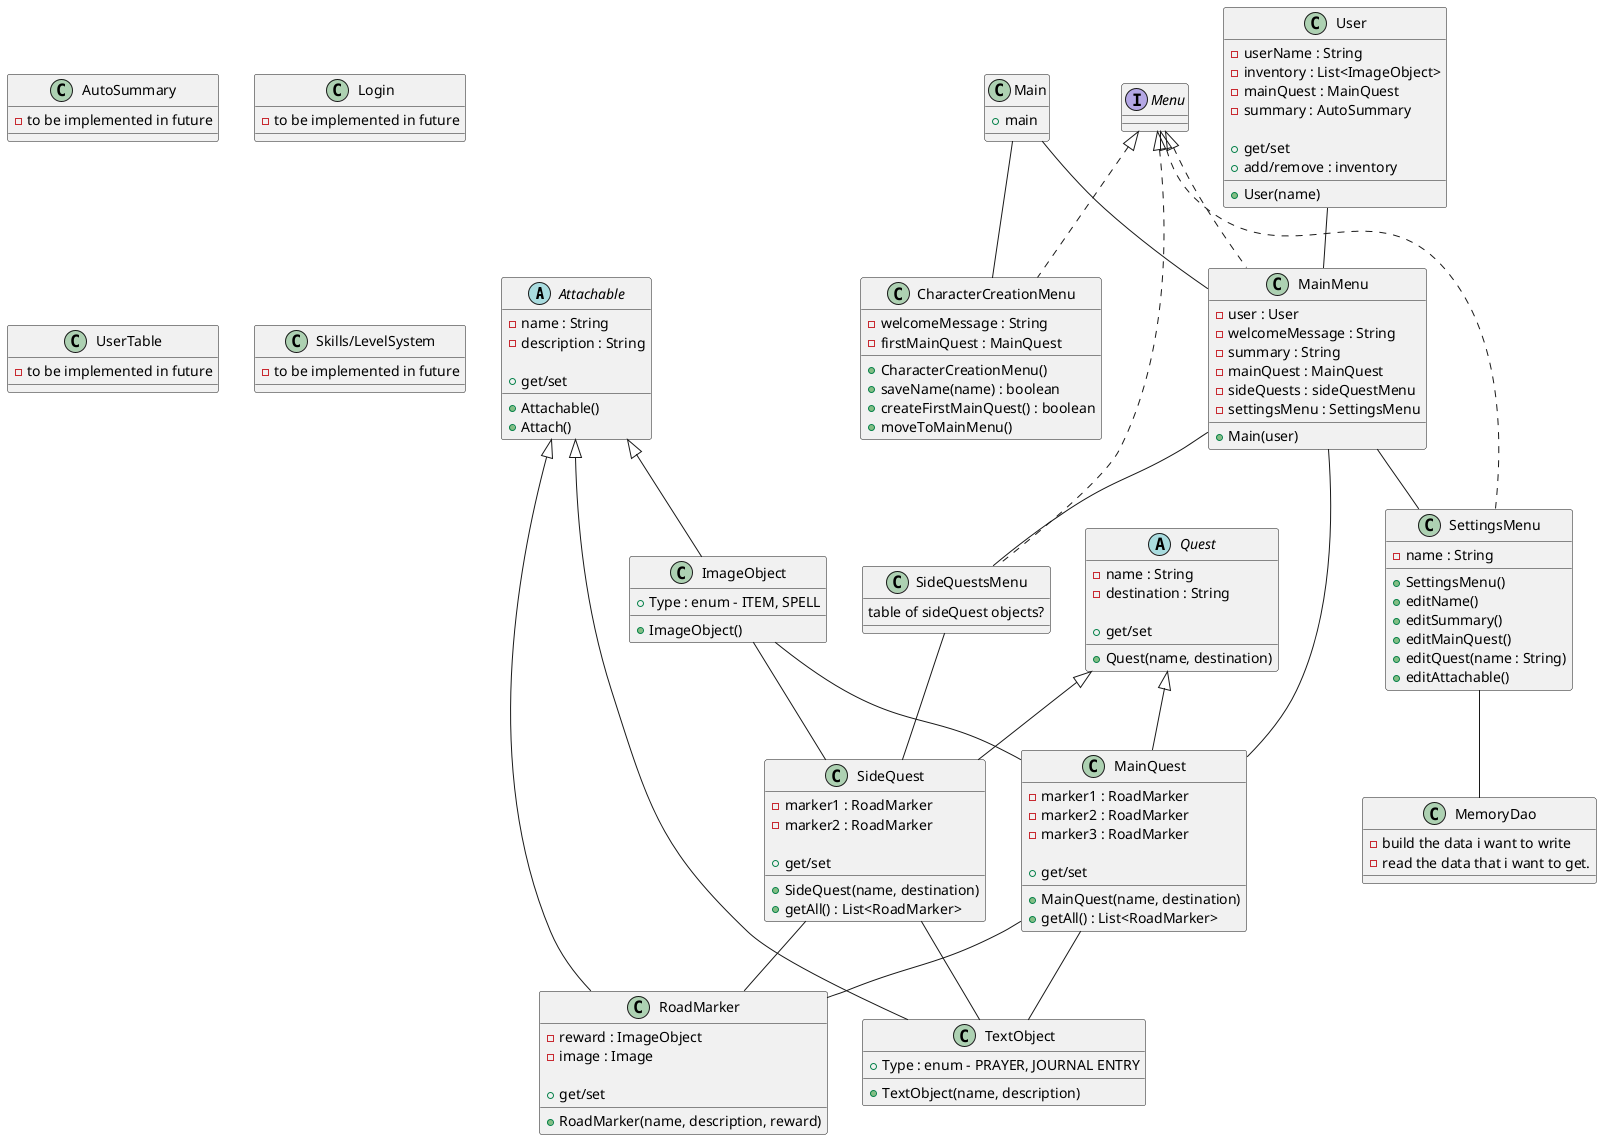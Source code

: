 @startuml

abstract Attachable {
- name : String
- description : String

+ Attachable()
+ Attach()
+ get/set
}

class AutoSummary {
- to be implemented in future
}

class ImageObject extends Attachable {
+ ImageObject()
+ Type : enum - ITEM, SPELL
}

class RoadMarker extends Attachable {
- reward : ImageObject
- image : Image

+ RoadMarker(name, description, reward)
+ get/set
}

class TextObject extends Attachable {
+ TextObject(name, description)
+ Type : enum - PRAYER, JOURNAL ENTRY
}

class MemoryDao {
- build the data i want to write
-read the data that i want to get.
}

class CharacterCreationMenu implements Menu {
- welcomeMessage : String
- firstMainQuest : MainQuest

+ CharacterCreationMenu()
+ saveName(name) : boolean
+ createFirstMainQuest() : boolean
+ moveToMainMenu()
}

class MainMenu implements Menu {
- user : User
- welcomeMessage : String
- summary : String
- mainQuest : MainQuest
- sideQuests : sideQuestMenu
- settingsMenu : SettingsMenu

+ Main(user)
}

Interface Menu {
}

class SettingsMenu implements Menu {
- name : String

+ SettingsMenu()
+ editName()
+ editSummary()
+ editMainQuest()
+ editQuest(name : String)
+ editAttachable()
}

class SideQuestsMenu implements Menu {
table of sideQuest objects?
}

class MainQuest extends Quest {
- marker1 : RoadMarker
- marker2 : RoadMarker
- marker3 : RoadMarker

+ MainQuest(name, destination)
+ get/set
+ getAll() : List<RoadMarker>
}

abstract Quest {
- name : String
- destination : String

+ Quest(name, destination)
+ get/set
}

class SideQuest extends Quest {
- marker1 : RoadMarker
- marker2 : RoadMarker

+ SideQuest(name, destination)
+ get/set
+ getAll() : List<RoadMarker>
}

class User {
- userName : String
- inventory : List<ImageObject>
- mainQuest : MainQuest
- summary : AutoSummary

+ User(name)
+ get/set
+ add/remove : inventory
}

class Main {
+ main
}

class Login {
- to be implemented in future
}
class UserTable {
- to be implemented in future
}
class Skills/LevelSystem {
- to be implemented in future
}


User -- MainMenu

ImageObject -- MainQuest
ImageObject -- SideQuest
SettingsMenu -- MemoryDao



Main -- CharacterCreationMenu
Main -- MainMenu
MainMenu -- MainQuest
MainMenu -- SideQuestsMenu
MainMenu -- SettingsMenu
SideQuestsMenu -- SideQuest
MainQuest -- RoadMarker
SideQuest -- RoadMarker
MainQuest -- TextObject
SideQuest -- TextObject

@enduml